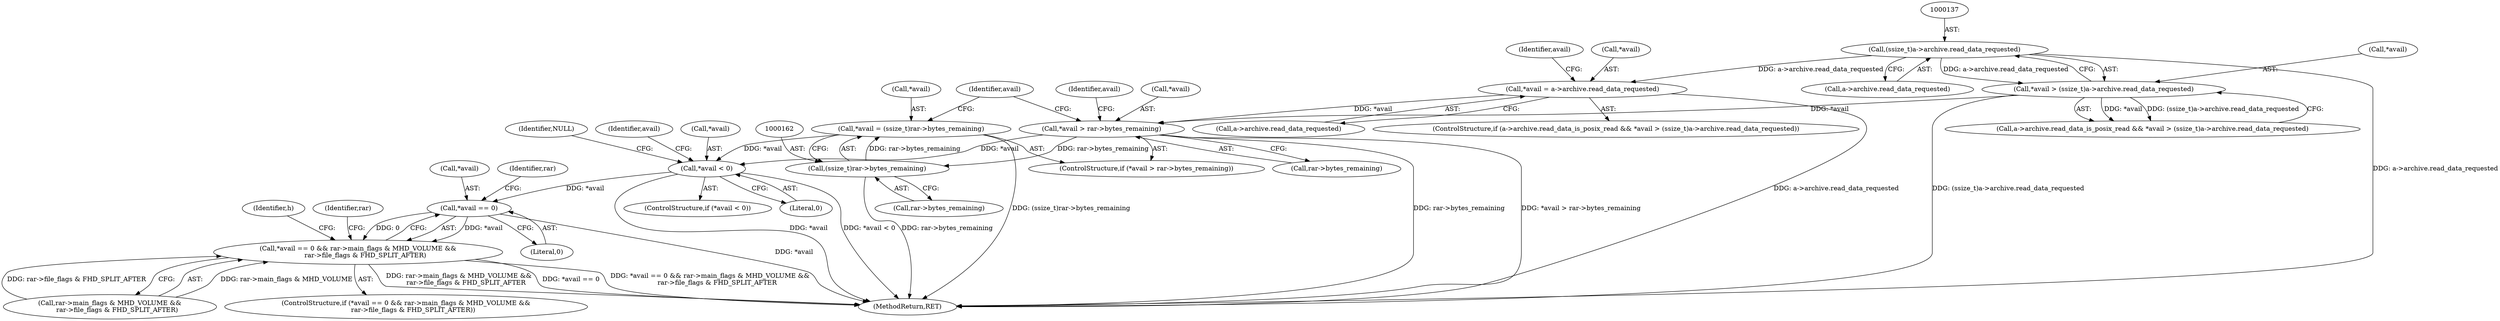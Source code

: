 digraph "0_libarchive_bfcfe6f04ed20db2504db8a254d1f40a1d84eb28@pointer" {
"1000167" [label="(Call,*avail < 0)"];
"1000158" [label="(Call,*avail = (ssize_t)rar->bytes_remaining)"];
"1000161" [label="(Call,(ssize_t)rar->bytes_remaining)"];
"1000152" [label="(Call,*avail > rar->bytes_remaining)"];
"1000143" [label="(Call,*avail = a->archive.read_data_requested)"];
"1000136" [label="(Call,(ssize_t)a->archive.read_data_requested)"];
"1000133" [label="(Call,*avail > (ssize_t)a->archive.read_data_requested)"];
"1000176" [label="(Call,*avail == 0)"];
"1000175" [label="(Call,*avail == 0 && rar->main_flags & MHD_VOLUME &&\n       rar->file_flags & FHD_SPLIT_AFTER)"];
"1000180" [label="(Call,rar->main_flags & MHD_VOLUME &&\n       rar->file_flags & FHD_SPLIT_AFTER)"];
"1000169" [label="(Identifier,avail)"];
"1000166" [label="(ControlStructure,if (*avail < 0))"];
"1000160" [label="(Identifier,avail)"];
"1000134" [label="(Call,*avail)"];
"1000136" [label="(Call,(ssize_t)a->archive.read_data_requested)"];
"1000143" [label="(Call,*avail = a->archive.read_data_requested)"];
"1000179" [label="(Literal,0)"];
"1000151" [label="(ControlStructure,if (*avail > rar->bytes_remaining))"];
"1000167" [label="(Call,*avail < 0)"];
"1000146" [label="(Call,a->archive.read_data_requested)"];
"1000172" [label="(Identifier,NULL)"];
"1000239" [label="(MethodReturn,RET)"];
"1000133" [label="(Call,*avail > (ssize_t)a->archive.read_data_requested)"];
"1000174" [label="(ControlStructure,if (*avail == 0 && rar->main_flags & MHD_VOLUME &&\n       rar->file_flags & FHD_SPLIT_AFTER))"];
"1000178" [label="(Identifier,avail)"];
"1000161" [label="(Call,(ssize_t)rar->bytes_remaining)"];
"1000127" [label="(Call,a->archive.read_data_is_posix_read && *avail > (ssize_t)a->archive.read_data_requested)"];
"1000144" [label="(Call,*avail)"];
"1000177" [label="(Call,*avail)"];
"1000163" [label="(Call,rar->bytes_remaining)"];
"1000159" [label="(Call,*avail)"];
"1000152" [label="(Call,*avail > rar->bytes_remaining)"];
"1000175" [label="(Call,*avail == 0 && rar->main_flags & MHD_VOLUME &&\n       rar->file_flags & FHD_SPLIT_AFTER)"];
"1000194" [label="(Identifier,rar)"];
"1000170" [label="(Literal,0)"];
"1000176" [label="(Call,*avail == 0)"];
"1000238" [label="(Identifier,h)"];
"1000158" [label="(Call,*avail = (ssize_t)rar->bytes_remaining)"];
"1000153" [label="(Call,*avail)"];
"1000168" [label="(Call,*avail)"];
"1000183" [label="(Identifier,rar)"];
"1000155" [label="(Call,rar->bytes_remaining)"];
"1000126" [label="(ControlStructure,if (a->archive.read_data_is_posix_read && *avail > (ssize_t)a->archive.read_data_requested))"];
"1000138" [label="(Call,a->archive.read_data_requested)"];
"1000154" [label="(Identifier,avail)"];
"1000167" -> "1000166"  [label="AST: "];
"1000167" -> "1000170"  [label="CFG: "];
"1000168" -> "1000167"  [label="AST: "];
"1000170" -> "1000167"  [label="AST: "];
"1000172" -> "1000167"  [label="CFG: "];
"1000178" -> "1000167"  [label="CFG: "];
"1000167" -> "1000239"  [label="DDG: *avail"];
"1000167" -> "1000239"  [label="DDG: *avail < 0"];
"1000158" -> "1000167"  [label="DDG: *avail"];
"1000152" -> "1000167"  [label="DDG: *avail"];
"1000167" -> "1000176"  [label="DDG: *avail"];
"1000158" -> "1000151"  [label="AST: "];
"1000158" -> "1000161"  [label="CFG: "];
"1000159" -> "1000158"  [label="AST: "];
"1000161" -> "1000158"  [label="AST: "];
"1000169" -> "1000158"  [label="CFG: "];
"1000158" -> "1000239"  [label="DDG: (ssize_t)rar->bytes_remaining"];
"1000161" -> "1000158"  [label="DDG: rar->bytes_remaining"];
"1000161" -> "1000163"  [label="CFG: "];
"1000162" -> "1000161"  [label="AST: "];
"1000163" -> "1000161"  [label="AST: "];
"1000161" -> "1000239"  [label="DDG: rar->bytes_remaining"];
"1000152" -> "1000161"  [label="DDG: rar->bytes_remaining"];
"1000152" -> "1000151"  [label="AST: "];
"1000152" -> "1000155"  [label="CFG: "];
"1000153" -> "1000152"  [label="AST: "];
"1000155" -> "1000152"  [label="AST: "];
"1000160" -> "1000152"  [label="CFG: "];
"1000169" -> "1000152"  [label="CFG: "];
"1000152" -> "1000239"  [label="DDG: *avail > rar->bytes_remaining"];
"1000152" -> "1000239"  [label="DDG: rar->bytes_remaining"];
"1000143" -> "1000152"  [label="DDG: *avail"];
"1000133" -> "1000152"  [label="DDG: *avail"];
"1000143" -> "1000126"  [label="AST: "];
"1000143" -> "1000146"  [label="CFG: "];
"1000144" -> "1000143"  [label="AST: "];
"1000146" -> "1000143"  [label="AST: "];
"1000154" -> "1000143"  [label="CFG: "];
"1000143" -> "1000239"  [label="DDG: a->archive.read_data_requested"];
"1000136" -> "1000143"  [label="DDG: a->archive.read_data_requested"];
"1000136" -> "1000133"  [label="AST: "];
"1000136" -> "1000138"  [label="CFG: "];
"1000137" -> "1000136"  [label="AST: "];
"1000138" -> "1000136"  [label="AST: "];
"1000133" -> "1000136"  [label="CFG: "];
"1000136" -> "1000239"  [label="DDG: a->archive.read_data_requested"];
"1000136" -> "1000133"  [label="DDG: a->archive.read_data_requested"];
"1000133" -> "1000127"  [label="AST: "];
"1000134" -> "1000133"  [label="AST: "];
"1000127" -> "1000133"  [label="CFG: "];
"1000133" -> "1000239"  [label="DDG: (ssize_t)a->archive.read_data_requested"];
"1000133" -> "1000127"  [label="DDG: *avail"];
"1000133" -> "1000127"  [label="DDG: (ssize_t)a->archive.read_data_requested"];
"1000176" -> "1000175"  [label="AST: "];
"1000176" -> "1000179"  [label="CFG: "];
"1000177" -> "1000176"  [label="AST: "];
"1000179" -> "1000176"  [label="AST: "];
"1000183" -> "1000176"  [label="CFG: "];
"1000175" -> "1000176"  [label="CFG: "];
"1000176" -> "1000239"  [label="DDG: *avail"];
"1000176" -> "1000175"  [label="DDG: *avail"];
"1000176" -> "1000175"  [label="DDG: 0"];
"1000175" -> "1000174"  [label="AST: "];
"1000175" -> "1000180"  [label="CFG: "];
"1000180" -> "1000175"  [label="AST: "];
"1000194" -> "1000175"  [label="CFG: "];
"1000238" -> "1000175"  [label="CFG: "];
"1000175" -> "1000239"  [label="DDG: rar->main_flags & MHD_VOLUME &&\n       rar->file_flags & FHD_SPLIT_AFTER"];
"1000175" -> "1000239"  [label="DDG: *avail == 0"];
"1000175" -> "1000239"  [label="DDG: *avail == 0 && rar->main_flags & MHD_VOLUME &&\n       rar->file_flags & FHD_SPLIT_AFTER"];
"1000180" -> "1000175"  [label="DDG: rar->main_flags & MHD_VOLUME"];
"1000180" -> "1000175"  [label="DDG: rar->file_flags & FHD_SPLIT_AFTER"];
}
